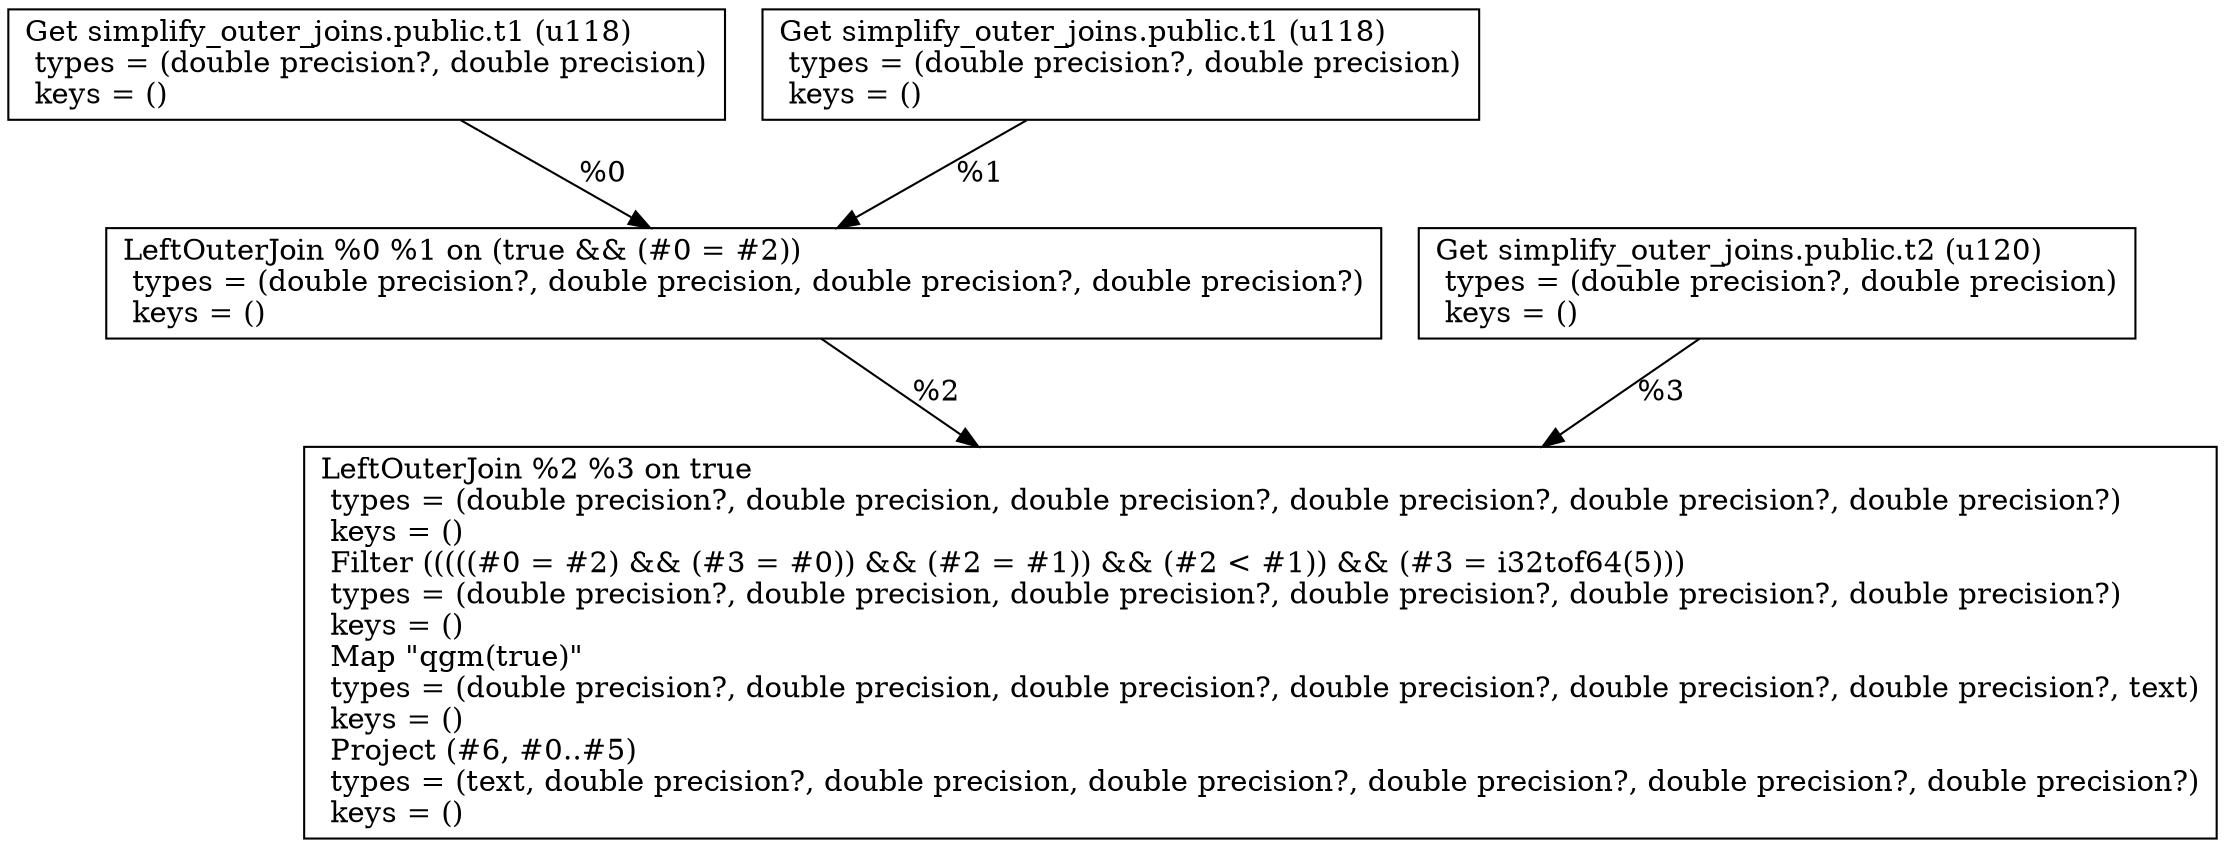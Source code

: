 digraph G {
    node0 [shape = record, label=" Get simplify_outer_joins.public.t1 (u118)\l  types = (double precision?, double precision)\l  keys = ()\l"]
    node1 [shape = record, label=" Get simplify_outer_joins.public.t1 (u118)\l  types = (double precision?, double precision)\l  keys = ()\l"]
    node2 [shape = record, label=" LeftOuterJoin %0 %1 on (true && (#0 = #2))\l  types = (double precision?, double precision, double precision?, double precision?)\l  keys = ()\l"]
    node3 [shape = record, label=" Get simplify_outer_joins.public.t2 (u120)\l  types = (double precision?, double precision)\l  keys = ()\l"]
    node4 [shape = record, label=" LeftOuterJoin %2 %3 on true\l  types = (double precision?, double precision, double precision?, double precision?, double precision?, double precision?)\l  keys = ()\l Filter (((((#0 = #2) && (#3 = #0)) && (#2 = #1)) && (#2 \< #1)) && (#3 = i32tof64(5)))\l  types = (double precision?, double precision, double precision?, double precision?, double precision?, double precision?)\l  keys = ()\l Map \"qgm(true)\"\l  types = (double precision?, double precision, double precision?, double precision?, double precision?, double precision?, text)\l  keys = ()\l Project (#6, #0..#5)\l  types = (text, double precision?, double precision, double precision?, double precision?, double precision?, double precision?)\l  keys = ()\l"]
    node2 -> node4 [label = "%2\l"]
    node1 -> node2 [label = "%1\l"]
    node0 -> node2 [label = "%0\l"]
    node3 -> node4 [label = "%3\l"]
}
